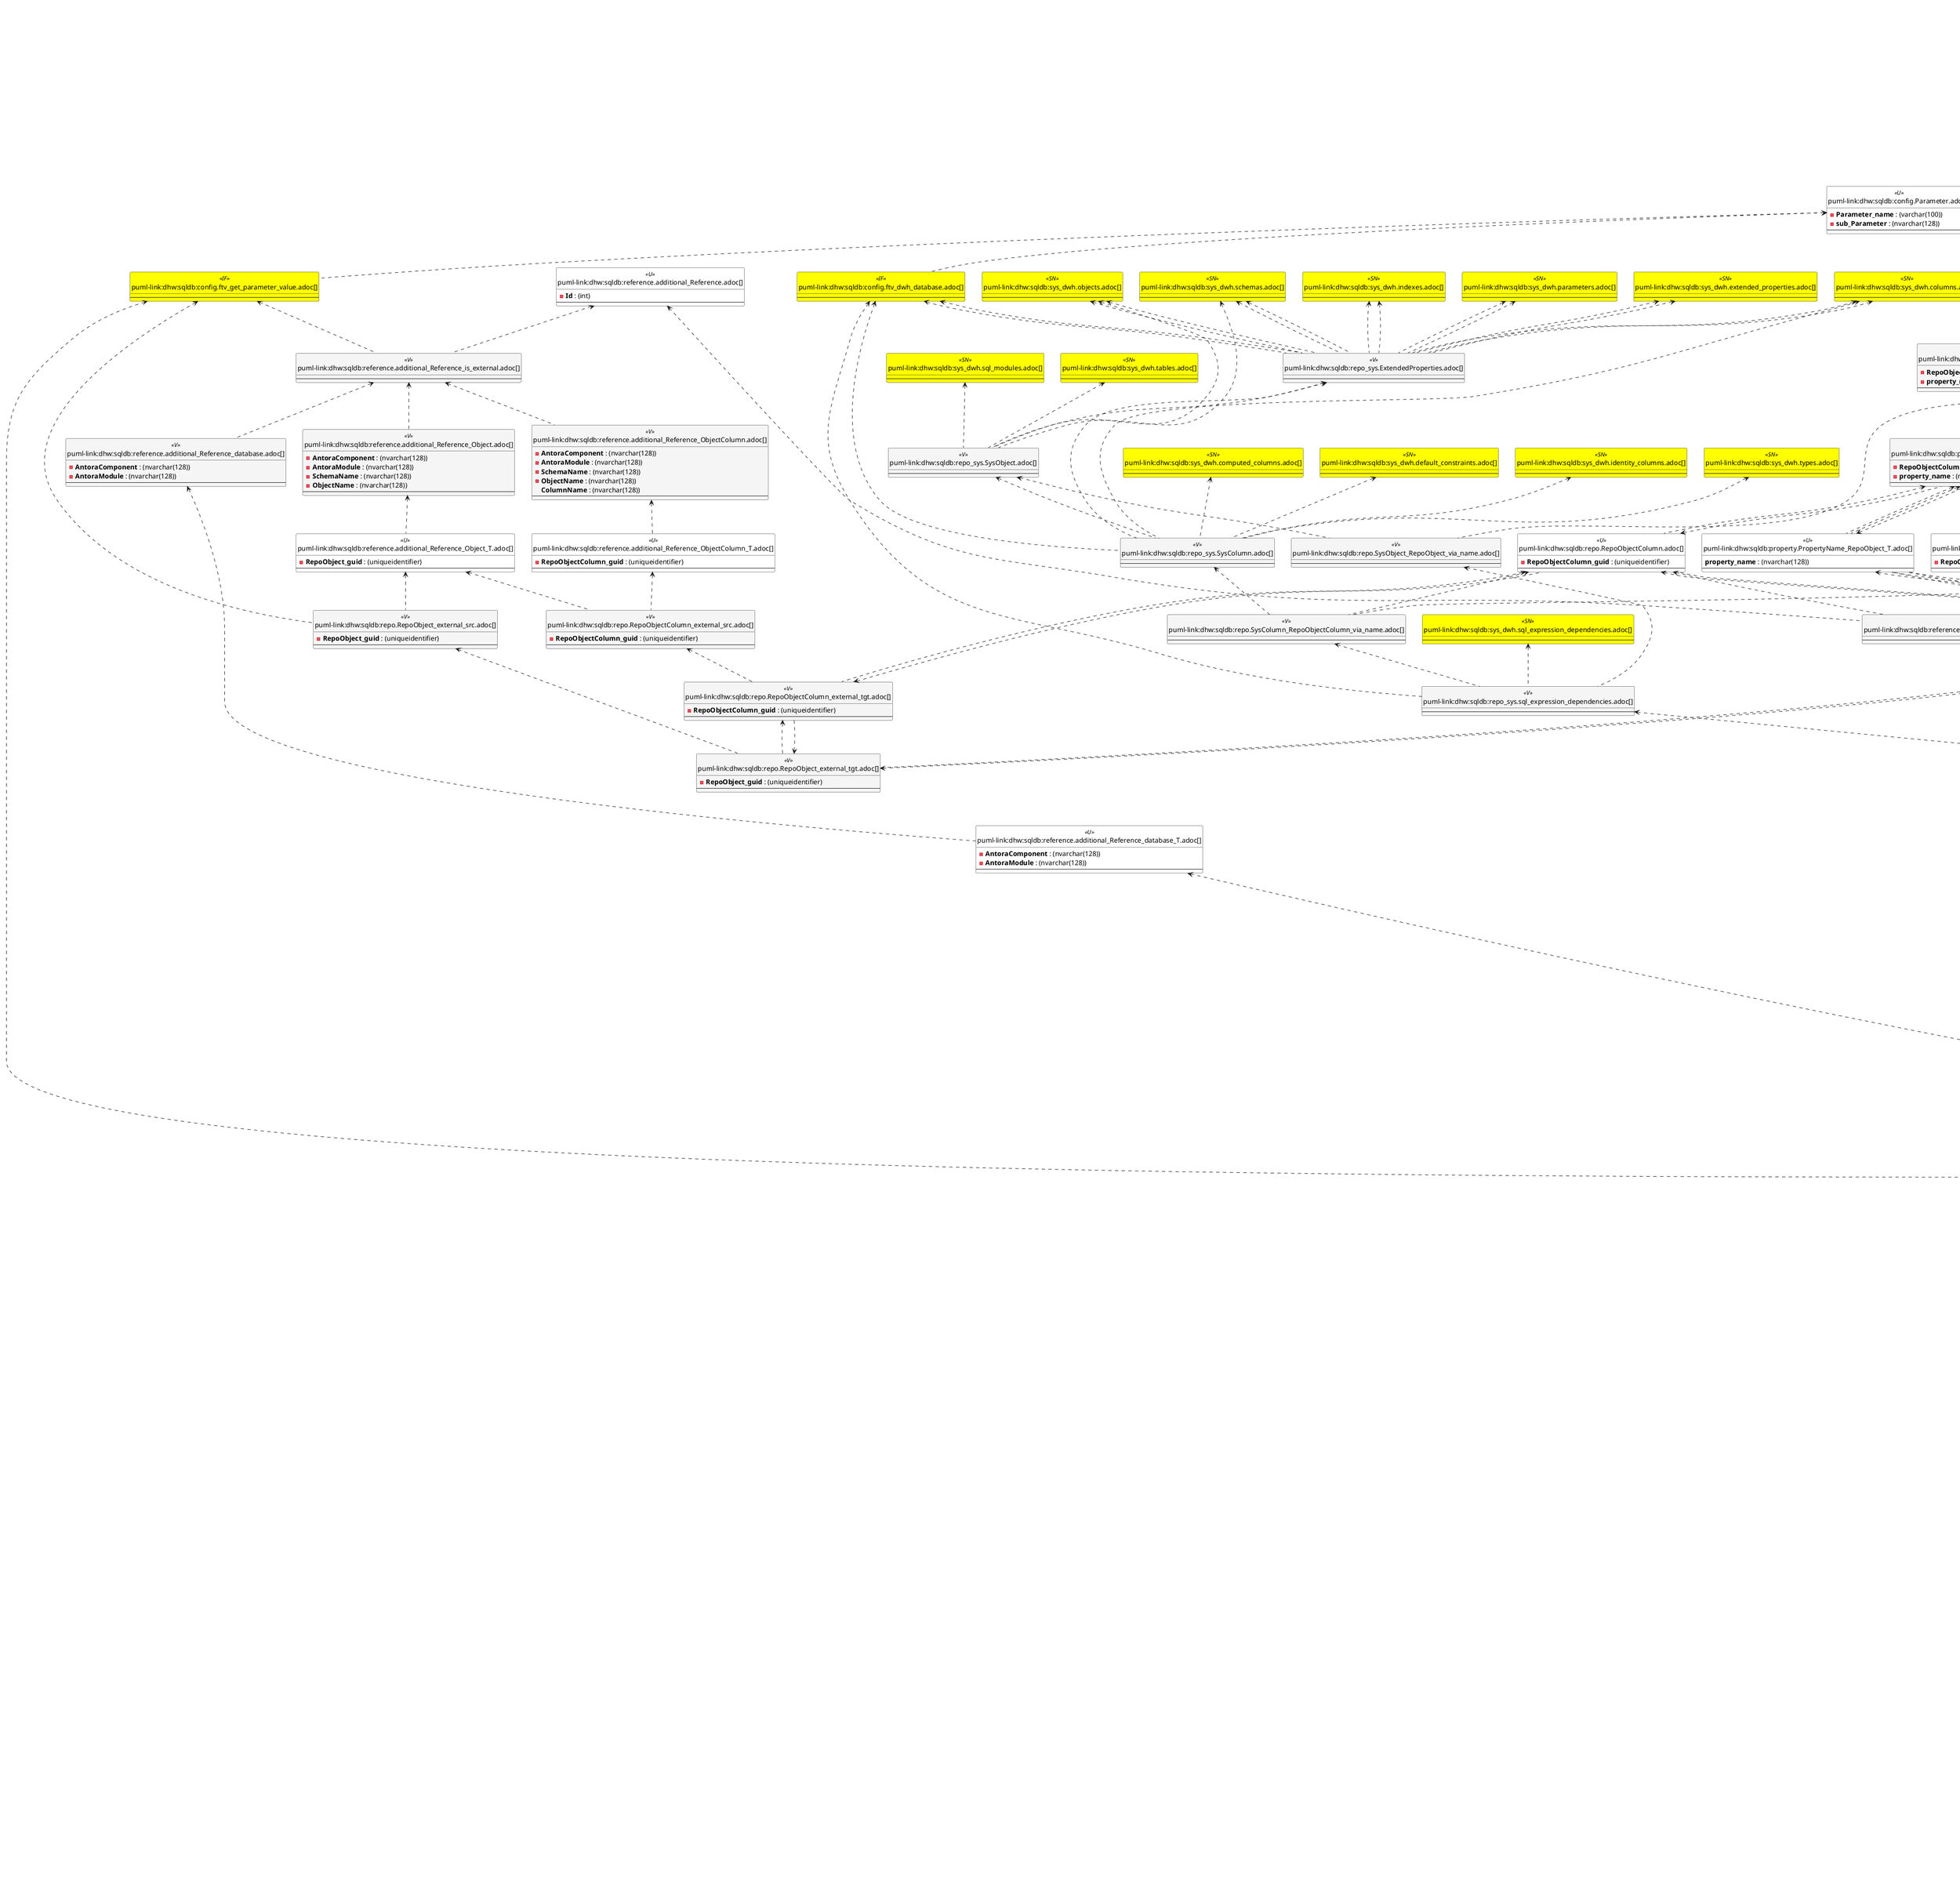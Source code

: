 @startuml
'Left to right direction
top to bottom direction
hide circle
'avoide "." issues:
set namespaceSeparator none


skinparam class {
  BackgroundColor White
  BackgroundColor<<FN>> Yellow
  BackgroundColor<<FS>> Yellow
  BackgroundColor<<FT>> LightGray
  BackgroundColor<<IF>> Yellow
  BackgroundColor<<IS>> Yellow
  BackgroundColor<<P>> Aqua
  BackgroundColor<<PC>> Aqua
  BackgroundColor<<SN>> Yellow
  BackgroundColor<<SO>> SlateBlue
  BackgroundColor<<TF>> LightGray
  BackgroundColor<<TR>> Tomato
  BackgroundColor<<U>> White
  BackgroundColor<<V>> WhiteSmoke
  BackgroundColor<<X>> Aqua
  BackgroundColor<<external>> AliceBlue
}


entity "puml-link:dhw:sqldb:config.ftv_dwh_database.adoc[]" as config.ftv_dwh_database << IF >> {
  --
}

entity "puml-link:dhw:sqldb:config.ftv_get_parameter_value.adoc[]" as config.ftv_get_parameter_value << IF >> {
  --
}

entity "puml-link:dhw:sqldb:config.Parameter.adoc[]" as config.Parameter << U >> {
  - **Parameter_name** : (varchar(100))
  - **sub_Parameter** : (nvarchar(128))
  --
}

entity "puml-link:dhw:sqldb:configT.spt_values.adoc[]" as configT.spt_values << U >> {
  --
}

entity "puml-link:dhw:sqldb:configT.type.adoc[]" as configT.type << V >> {
  **type** : (nvarchar(128))
  --
}

entity "puml-link:dhw:sqldb:property.external_RepoObjectColumnProperty.adoc[]" as property.external_RepoObjectColumnProperty << U >> {
  - **RepoObjectColumn_guid** : (uniqueidentifier)
  - **property_name** : (nvarchar(128))
  --
}

entity "puml-link:dhw:sqldb:property.external_RepoObjectProperty.adoc[]" as property.external_RepoObjectProperty << U >> {
  - **RepoObject_guid** : (uniqueidentifier)
  - **property_name** : (nvarchar(128))
  --
}

entity "puml-link:dhw:sqldb:property.fs_get_RepoObjectProperty_nvarchar.adoc[]" as property.fs_get_RepoObjectProperty_nvarchar << FN >> {
  --
}

entity "puml-link:dhw:sqldb:property.PropertyName_RepoObject.adoc[]" as property.PropertyName_RepoObject << V >> {
  **property_name** : (nvarchar(128))
  --
}

entity "puml-link:dhw:sqldb:property.PropertyName_RepoObject_T.adoc[]" as property.PropertyName_RepoObject_T << U >> {
  **property_name** : (nvarchar(128))
  --
}

entity "puml-link:dhw:sqldb:property.RepoObjectColumnProperty.adoc[]" as property.RepoObjectColumnProperty << U >> {
  - **RepoObjectColumnProperty_id** : (int)
  --
}

entity "puml-link:dhw:sqldb:property.RepoObjectColumnProperty_external_src.adoc[]" as property.RepoObjectColumnProperty_external_src << V >> {
  - **RepoObjectColumn_guid** : (uniqueidentifier)
  - **property_name** : (nvarchar(128))
  --
}

entity "puml-link:dhw:sqldb:property.RepoObjectColumnProperty_external_tgt.adoc[]" as property.RepoObjectColumnProperty_external_tgt << V >> {
  - **RepoObjectColumn_guid** : (uniqueidentifier)
  - **property_name** : (nvarchar(128))
  --
}

entity "puml-link:dhw:sqldb:property.RepoObjectProperty.adoc[]" as property.RepoObjectProperty << U >> {
  - **RepoObjectProperty_id** : (int)
  --
}

entity "puml-link:dhw:sqldb:property.RepoObjectProperty_external_src.adoc[]" as property.RepoObjectProperty_external_src << V >> {
  - **RepoObject_guid** : (uniqueidentifier)
  - **property_name** : (nvarchar(128))
  --
}

entity "puml-link:dhw:sqldb:property.RepoObjectProperty_external_tgt.adoc[]" as property.RepoObjectProperty_external_tgt << V >> {
  - **RepoObject_guid** : (uniqueidentifier)
  - **property_name** : (nvarchar(128))
  --
}

entity "puml-link:dhw:sqldb:reference.additional_Reference.adoc[]" as reference.additional_Reference << U >> {
  - **Id** : (int)
  --
}

entity "puml-link:dhw:sqldb:reference.additional_Reference_database.adoc[]" as reference.additional_Reference_database << V >> {
  - **AntoraComponent** : (nvarchar(128))
  - **AntoraModule** : (nvarchar(128))
  --
}

entity "puml-link:dhw:sqldb:reference.additional_Reference_database_T.adoc[]" as reference.additional_Reference_database_T << U >> {
  - **AntoraComponent** : (nvarchar(128))
  - **AntoraModule** : (nvarchar(128))
  --
}

entity "puml-link:dhw:sqldb:reference.additional_Reference_guid.adoc[]" as reference.additional_Reference_guid << V >> {
  --
}

entity "puml-link:dhw:sqldb:reference.additional_Reference_is_external.adoc[]" as reference.additional_Reference_is_external << V >> {
  --
}

entity "puml-link:dhw:sqldb:reference.additional_Reference_Object.adoc[]" as reference.additional_Reference_Object << V >> {
  - **AntoraComponent** : (nvarchar(128))
  - **AntoraModule** : (nvarchar(128))
  - **SchemaName** : (nvarchar(128))
  - **ObjectName** : (nvarchar(128))
  --
}

entity "puml-link:dhw:sqldb:reference.additional_Reference_Object_T.adoc[]" as reference.additional_Reference_Object_T << U >> {
  - **RepoObject_guid** : (uniqueidentifier)
  --
}

entity "puml-link:dhw:sqldb:reference.additional_Reference_ObjectColumn.adoc[]" as reference.additional_Reference_ObjectColumn << V >> {
  - **AntoraComponent** : (nvarchar(128))
  - **AntoraModule** : (nvarchar(128))
  - **SchemaName** : (nvarchar(128))
  - **ObjectName** : (nvarchar(128))
  **ColumnName** : (nvarchar(128))
  --
}

entity "puml-link:dhw:sqldb:reference.additional_Reference_ObjectColumn_T.adoc[]" as reference.additional_Reference_ObjectColumn_T << U >> {
  - **RepoObjectColumn_guid** : (uniqueidentifier)
  --
}

entity "puml-link:dhw:sqldb:reference.Persistence.adoc[]" as reference.Persistence << V >> {
  --
}

entity "puml-link:dhw:sqldb:reference.RepoObject_QueryPlan.adoc[]" as reference.RepoObject_QueryPlan << U >> {
  - **RepoObject_guid** : (uniqueidentifier)
  --
}

entity "puml-link:dhw:sqldb:reference.RepoObject_reference.adoc[]" as reference.RepoObject_reference << V >> {
  --
}

entity "puml-link:dhw:sqldb:reference.RepoObject_reference_additional.adoc[]" as reference.RepoObject_reference_additional << V >> {
  --
}

entity "puml-link:dhw:sqldb:reference.RepoObject_reference_persistence.adoc[]" as reference.RepoObject_reference_persistence << V >> {
  **referenced_RepoObject_guid** : (uniqueidentifier)
  - **referencing_RepoObject_guid** : (uniqueidentifier)
  --
}

entity "puml-link:dhw:sqldb:reference.RepoObject_reference_persistence_target_as_source.adoc[]" as reference.RepoObject_reference_persistence_target_as_source << V >> {
  --
}

entity "puml-link:dhw:sqldb:reference.RepoObject_reference_SqlExpressionDependencies.adoc[]" as reference.RepoObject_reference_SqlExpressionDependencies << V >> {
  **referenced_RepoObject_guid** : (uniqueidentifier)
  **referencing_RepoObject_guid** : (uniqueidentifier)
  --
}

entity "puml-link:dhw:sqldb:reference.RepoObject_reference_T.adoc[]" as reference.RepoObject_reference_T << U >> {
  **referenced_RepoObject_guid** : (uniqueidentifier)
  **referencing_RepoObject_guid** : (uniqueidentifier)
  --
}

entity "puml-link:dhw:sqldb:reference.RepoObject_reference_union.adoc[]" as reference.RepoObject_reference_union << V >> {
  **referenced_RepoObject_guid** : (uniqueidentifier)
  **referencing_RepoObject_guid** : (uniqueidentifier)
  --
}

entity "puml-link:dhw:sqldb:reference.RepoObject_reference_virtual.adoc[]" as reference.RepoObject_reference_virtual << V >> {
  --
}

entity "puml-link:dhw:sqldb:reference.RepoObject_ReferencedReferencing.adoc[]" as reference.RepoObject_ReferencedReferencing << V >> {
  --
}

entity "puml-link:dhw:sqldb:reference.RepoObject_ReferenceTree.adoc[]" as reference.RepoObject_ReferenceTree << U >> {
  - **RepoObject_guid** : (uniqueidentifier)
  **Referenced_Depth** : (int)
  **Referencing_Depth** : (int)
  - **Referenced_guid** : (uniqueidentifier)
  - **Referencing_guid** : (uniqueidentifier)
  --
}

entity "puml-link:dhw:sqldb:reference.RepoObjectSource_virtual.adoc[]" as reference.RepoObjectSource_virtual << U >> {
  - **RepoObject_guid** : (uniqueidentifier)
  - **Source_RepoObject_guid** : (uniqueidentifier)
  --
}

entity "puml-link:dhw:sqldb:repo.Index_Settings.adoc[]" as repo.Index_Settings << U >> {
  - **index_guid** : (uniqueidentifier)
  --
}

entity "puml-link:dhw:sqldb:repo.RepoObject.adoc[]" as repo.RepoObject << U >> {
  - **RepoObject_guid** : (uniqueidentifier)
  --
}

entity "puml-link:dhw:sqldb:repo.RepoObject_external_src.adoc[]" as repo.RepoObject_external_src << V >> {
  - **RepoObject_guid** : (uniqueidentifier)
  --
}

entity "puml-link:dhw:sqldb:repo.RepoObject_external_tgt.adoc[]" as repo.RepoObject_external_tgt << V >> {
  - **RepoObject_guid** : (uniqueidentifier)
  --
}

entity "puml-link:dhw:sqldb:repo.RepoObject_gross.adoc[]" as repo.RepoObject_gross << V >> {
  --
}

entity "puml-link:dhw:sqldb:repo.RepoObject_persistence.adoc[]" as repo.RepoObject_persistence << U >> {
  - **target_RepoObject_guid** : (uniqueidentifier)
  --
}

entity "puml-link:dhw:sqldb:repo.RepoObject_SSAS_src.adoc[]" as repo.RepoObject_SSAS_src << V >> {
  - **RepoObject_guid** : (uniqueidentifier)
  --
}

entity "puml-link:dhw:sqldb:repo.RepoObject_SSAS_tgt.adoc[]" as repo.RepoObject_SSAS_tgt << V >> {
  - **RepoObject_guid** : (uniqueidentifier)
  --
}

entity "puml-link:dhw:sqldb:repo.RepoObjectColumn.adoc[]" as repo.RepoObjectColumn << U >> {
  - **RepoObjectColumn_guid** : (uniqueidentifier)
  --
}

entity "puml-link:dhw:sqldb:repo.RepoObjectColumn_external_src.adoc[]" as repo.RepoObjectColumn_external_src << V >> {
  - **RepoObjectColumn_guid** : (uniqueidentifier)
  --
}

entity "puml-link:dhw:sqldb:repo.RepoObjectColumn_external_tgt.adoc[]" as repo.RepoObjectColumn_external_tgt << V >> {
  - **RepoObjectColumn_guid** : (uniqueidentifier)
  --
}

entity "puml-link:dhw:sqldb:repo.RepoObjectColumn_SSAS_src.adoc[]" as repo.RepoObjectColumn_SSAS_src << V >> {
  - **RepoObjectColumn_guid** : (uniqueidentifier)
  --
}

entity "puml-link:dhw:sqldb:repo.RepoObjectColumn_SSAS_tgt.adoc[]" as repo.RepoObjectColumn_SSAS_tgt << V >> {
  - **RepoObjectColumn_guid** : (uniqueidentifier)
  --
}

entity "puml-link:dhw:sqldb:repo.RepoSchema.adoc[]" as repo.RepoSchema << U >> {
  - **RepoSchema_guid** : (uniqueidentifier)
  --
}

entity "puml-link:dhw:sqldb:repo.RepoSchema_ssas_src.adoc[]" as repo.RepoSchema_ssas_src << V >> {
  --
}

entity "puml-link:dhw:sqldb:repo.RepoSchema_ssas_tgt.adoc[]" as repo.RepoSchema_ssas_tgt << V >> {
  - **RepoSchema_guid** : (uniqueidentifier)
  --
}

entity "puml-link:dhw:sqldb:repo.SysColumn_RepoObjectColumn_via_name.adoc[]" as repo.SysColumn_RepoObjectColumn_via_name << V >> {
  --
}

entity "puml-link:dhw:sqldb:repo.SysObject_RepoObject_via_name.adoc[]" as repo.SysObject_RepoObject_via_name << V >> {
  --
}

entity "puml-link:dhw:sqldb:repo_sys.ExtendedProperties.adoc[]" as repo_sys.ExtendedProperties << V >> {
  --
}

entity "puml-link:dhw:sqldb:repo_sys.sql_expression_dependencies.adoc[]" as repo_sys.sql_expression_dependencies << V >> {
  --
}

entity "puml-link:dhw:sqldb:repo_sys.SysColumn.adoc[]" as repo_sys.SysColumn << V >> {
  --
}

entity "puml-link:dhw:sqldb:repo_sys.SysObject.adoc[]" as repo_sys.SysObject << V >> {
  --
}

entity "puml-link:dhw:sqldb:ssas.model_json.adoc[]" as ssas.model_json << U >> {
  - **databasename** : (nvarchar(128))
  --
}

entity "puml-link:dhw:sqldb:ssas.model_json_10.adoc[]" as ssas.model_json_10 << V >> {
  --
}

entity "puml-link:dhw:sqldb:ssas.model_json_20.adoc[]" as ssas.model_json_20 << V >> {
  --
}

entity "puml-link:dhw:sqldb:ssas.model_json_201_descriptions_multiline.adoc[]" as ssas.model_json_201_descriptions_multiline << V >> {
  --
}

entity "puml-link:dhw:sqldb:ssas.model_json_2011_descriptions_StrAgg.adoc[]" as ssas.model_json_2011_descriptions_StrAgg << V >> {
  --
}

entity "puml-link:dhw:sqldb:ssas.model_json_31_tables.adoc[]" as ssas.model_json_31_tables << V >> {
  - **databasename** : (nvarchar(128))
  **tables_name** : (nvarchar(128))
  --
}

entity "puml-link:dhw:sqldb:ssas.model_json_31_tables_T.adoc[]" as ssas.model_json_31_tables_T << U >> {
  - **databasename** : (nvarchar(128))
  **tables_name** : (nvarchar(128))
  --
}

entity "puml-link:dhw:sqldb:ssas.model_json_311_tables_columns.adoc[]" as ssas.model_json_311_tables_columns << V >> {
  - **databasename** : (nvarchar(128))
  - **tables_name** : (nvarchar(128))
  **tables_columns_name** : (nvarchar(128))
  --
}

entity "puml-link:dhw:sqldb:ssas.model_json_311_tables_columns_T.adoc[]" as ssas.model_json_311_tables_columns_T << U >> {
  - **databasename** : (nvarchar(128))
  - **tables_name** : (nvarchar(128))
  **tables_columns_name** : (nvarchar(128))
  --
}

entity "puml-link:dhw:sqldb:ssas.model_json_316_tables_descriptions_multiline.adoc[]" as ssas.model_json_316_tables_descriptions_multiline << V >> {
  --
}

entity "puml-link:dhw:sqldb:ssas.model_json_3161_tables_descriptions_StrAgg.adoc[]" as ssas.model_json_3161_tables_descriptions_StrAgg << V >> {
  --
}

entity "puml-link:dhw:sqldb:sys_dwh.columns.adoc[]" as sys_dwh.columns << SN >> {
  --
}

entity "puml-link:dhw:sqldb:sys_dwh.computed_columns.adoc[]" as sys_dwh.computed_columns << SN >> {
  --
}

entity "puml-link:dhw:sqldb:sys_dwh.default_constraints.adoc[]" as sys_dwh.default_constraints << SN >> {
  --
}

entity "puml-link:dhw:sqldb:sys_dwh.extended_properties.adoc[]" as sys_dwh.extended_properties << SN >> {
  --
}

entity "puml-link:dhw:sqldb:sys_dwh.identity_columns.adoc[]" as sys_dwh.identity_columns << SN >> {
  --
}

entity "puml-link:dhw:sqldb:sys_dwh.indexes.adoc[]" as sys_dwh.indexes << SN >> {
  --
}

entity "puml-link:dhw:sqldb:sys_dwh.objects.adoc[]" as sys_dwh.objects << SN >> {
  --
}

entity "puml-link:dhw:sqldb:sys_dwh.parameters.adoc[]" as sys_dwh.parameters << SN >> {
  --
}

entity "puml-link:dhw:sqldb:sys_dwh.schemas.adoc[]" as sys_dwh.schemas << SN >> {
  --
}

entity "puml-link:dhw:sqldb:sys_dwh.sql_expression_dependencies.adoc[]" as sys_dwh.sql_expression_dependencies << SN >> {
  --
}

entity "puml-link:dhw:sqldb:sys_dwh.sql_modules.adoc[]" as sys_dwh.sql_modules << SN >> {
  --
}

entity "puml-link:dhw:sqldb:sys_dwh.tables.adoc[]" as sys_dwh.tables << SN >> {
  --
}

entity "puml-link:dhw:sqldb:sys_dwh.types.adoc[]" as sys_dwh.types << SN >> {
  --
}

entity "puml-link:dhw:sqldb:uspgenerator.GeneratorUsp.adoc[]" as uspgenerator.GeneratorUsp << U >> {
  - **id** : (int)
  --
}

entity "puml-link:dhw:sqldb:workflow.ProcedureDependency.adoc[]" as workflow.ProcedureDependency << U >> {
  - **id** : (int)
  --
}

entity "puml-link:dhw:sqldb:workflow.ProcedureDependency_input_PersistenceDependency.adoc[]" as workflow.ProcedureDependency_input_PersistenceDependency << V >> {
  **referenced_Procedure_RepoObject_guid** : (uniqueidentifier)
  **referencing_Procedure_RepoObject_guid** : (uniqueidentifier)
  --
}

entity "puml-link:dhw:sqldb:workflow.ProcedureDependency_input_PersistenceDependency_S.adoc[]" as workflow.ProcedureDependency_input_PersistenceDependency_S << V >> {
  **referenced_Procedure_RepoObject_guid** : (uniqueidentifier)
  **referencing_Procedure_RepoObject_guid** : (uniqueidentifier)
  --
}

entity "puml-link:dhw:sqldb:workflow.Workflow.adoc[]" as workflow.Workflow << U >> {
  - **id** : (int)
  --
}

entity "puml-link:dhw:sqldb:workflow.Workflow_ProcedureDependency.adoc[]" as workflow.Workflow_ProcedureDependency << V >> {
  --
}

entity "puml-link:dhw:sqldb:workflow.Workflow_ProcedureDependency_T.adoc[]" as workflow.Workflow_ProcedureDependency_T << U >> {
  - **Workflow_id** : (int)
  - **referenced_Procedure_RepoObject_guid** : (uniqueidentifier)
  - **referencing_Procedure_RepoObject_guid** : (uniqueidentifier)
  --
}

entity "puml-link:dhw:sqldb:workflow.Workflow_ProcedureDependency_T_active.adoc[]" as workflow.Workflow_ProcedureDependency_T_active << V >> {
  --
}

entity "puml-link:dhw:sqldb:workflow.Workflow_ProcedureDependency_T_NotInSortorder.adoc[]" as workflow.Workflow_ProcedureDependency_T_NotInSortorder << V >> {
  --
}

entity "puml-link:dhw:sqldb:workflow.Workflow_ProcedureDependency_T_NotInSortorder_check.adoc[]" as workflow.Workflow_ProcedureDependency_T_NotInSortorder_check << V >> {
  --
}

entity "puml-link:dhw:sqldb:workflow.WorkflowStep.adoc[]" as workflow.WorkflowStep << U >> {
  - **id** : (int)
  --
}

entity "puml-link:dhw:sqldb:workflow.WorkflowStep_active.adoc[]" as workflow.WorkflowStep_active << V >> {
  --
}

entity "puml-link:dhw:sqldb:workflow.WorkflowStep_S.adoc[]" as workflow.WorkflowStep_S << V >> {
  - **Workflow_id** : (int)
  **Procedure_RepoObject_guid** : (uniqueidentifier)
  --
}

entity "puml-link:dhw:sqldb:workflow.WorkflowStep_Sortorder.adoc[]" as workflow.WorkflowStep_Sortorder << U >> {
  - **Workflow_id** : (int)
  - **Procedure_RepoObject_guid** : (uniqueidentifier)
  --
}

config.ftv_dwh_database <.. repo_sys.sql_expression_dependencies
config.ftv_dwh_database <.. repo_sys.SysColumn
config.ftv_dwh_database <.. repo_sys.ExtendedProperties
config.ftv_dwh_database <.. repo_sys.ExtendedProperties
config.ftv_get_parameter_value <.. reference.additional_Reference_is_external
config.ftv_get_parameter_value <.. repo.RepoObject_gross
config.ftv_get_parameter_value <.. repo.RepoObject_external_src
config.Parameter <.. property.PropertyName_RepoObject
config.Parameter <.. property.PropertyName_RepoObject
config.Parameter <.. config.ftv_get_parameter_value
config.Parameter <.. config.ftv_dwh_database
configT.spt_values <.. configT.type
configT.type <.. reference.RepoObject_ReferencedReferencing
configT.type <.. repo.RepoObject_gross
property.external_RepoObjectColumnProperty <.. property.RepoObjectColumnProperty_external_src
property.external_RepoObjectProperty <.. property.RepoObjectProperty_external_src
property.fs_get_RepoObjectProperty_nvarchar <.. repo.RepoObject_gross
property.PropertyName_RepoObject <.. property.PropertyName_RepoObject_T
property.PropertyName_RepoObject <.. property.PropertyName_RepoObject_T
property.PropertyName_RepoObject_T <.. property.RepoObjectProperty_external_tgt
property.PropertyName_RepoObject_T <.. property.RepoObjectColumnProperty_external_tgt
property.RepoObjectColumnProperty <.. property.RepoObjectColumnProperty_external_tgt
property.RepoObjectColumnProperty_external_src <.. property.RepoObjectColumnProperty_external_tgt
property.RepoObjectColumnProperty_external_tgt <.. repo.RepoObjectColumn
property.RepoObjectColumnProperty_external_tgt <.. property.RepoObjectColumnProperty
property.RepoObjectColumnProperty_external_tgt <.. repo.RepoObject
property.RepoObjectColumnProperty_external_tgt <.. property.PropertyName_RepoObject_T
property.RepoObjectColumnProperty_external_tgt <.. property.PropertyName_RepoObject_T
property.RepoObjectProperty <.. property.PropertyName_RepoObject
property.RepoObjectProperty <.. property.PropertyName_RepoObject
property.RepoObjectProperty <.. property.RepoObjectProperty_external_tgt
property.RepoObjectProperty <.. property.fs_get_RepoObjectProperty_nvarchar
property.RepoObjectProperty_external_src <.. property.RepoObjectProperty_external_tgt
property.RepoObjectProperty_external_tgt <.. property.RepoObjectProperty
property.RepoObjectProperty_external_tgt <.. repo.RepoObject
property.RepoObjectProperty_external_tgt <.. property.PropertyName_RepoObject_T
property.RepoObjectProperty_external_tgt <.. property.PropertyName_RepoObject_T
reference.additional_Reference <.. reference.additional_Reference_is_external
reference.additional_Reference <.. reference.additional_Reference_guid
reference.additional_Reference_database <.. reference.additional_Reference_database_T
reference.additional_Reference_database_T <.. repo.RepoObject_gross
reference.additional_Reference_guid <.. reference.RepoObject_reference_additional
reference.additional_Reference_is_external <.. reference.additional_Reference_database
reference.additional_Reference_is_external <.. reference.additional_Reference_Object
reference.additional_Reference_is_external <.. reference.additional_Reference_ObjectColumn
reference.additional_Reference_Object <.. reference.additional_Reference_Object_T
reference.additional_Reference_Object_T <.. repo.RepoObjectColumn_external_src
reference.additional_Reference_Object_T <.. repo.RepoObject_external_src
reference.additional_Reference_ObjectColumn <.. reference.additional_Reference_ObjectColumn_T
reference.additional_Reference_ObjectColumn_T <.. repo.RepoObjectColumn_external_src
reference.Persistence <.. workflow.ProcedureDependency_input_PersistenceDependency_S
reference.RepoObject_QueryPlan <.. repo.RepoObject_gross
reference.RepoObject_reference <.. reference.RepoObject_reference_T
reference.RepoObject_reference_additional <.. reference.RepoObject_reference_union
reference.RepoObject_reference_persistence <.. reference.RepoObject_reference_union
reference.RepoObject_reference_persistence_target_as_source <.. reference.RepoObject_reference_union
reference.RepoObject_reference_SqlExpressionDependencies <.. reference.RepoObject_reference_union
reference.RepoObject_reference_SqlExpressionDependencies <.. reference.RepoObject_reference_persistence_target_as_source
reference.RepoObject_reference_T <.. reference.RepoObject_ReferencedReferencing
reference.RepoObject_reference_union <.. reference.RepoObject_reference
reference.RepoObject_reference_virtual <.. reference.RepoObject_reference_union
reference.RepoObject_ReferencedReferencing <.. repo.RepoObject_gross
reference.RepoObject_ReferenceTree <.. reference.Persistence
reference.RepoObjectSource_virtual <.. reference.RepoObject_reference_virtual
repo.Index_Settings <.. repo.RepoObject_gross
repo.RepoObject <.. repo.RepoObject_gross
repo.RepoObject <.. workflow.Workflow_ProcedureDependency_T_NotInSortorder_check
repo.RepoObject <.. repo.RepoObject_SSAS_tgt
repo.RepoObject <.. repo.RepoObject_external_tgt
repo.RepoObject <.. property.RepoObjectProperty_external_tgt
repo.RepoObject <.. property.RepoObjectColumnProperty_external_tgt
repo.RepoObject <.. reference.RepoObject_reference_virtual
repo.RepoObject <.. reference.RepoObject_reference_persistence
repo.RepoObject <.. repo.SysObject_RepoObject_via_name
repo.RepoObject <.. repo.SysColumn_RepoObjectColumn_via_name
repo.RepoObject <.. reference.additional_Reference_guid
repo.RepoObject_external_src <.. repo.RepoObject_external_tgt
repo.RepoObject_external_tgt <.. repo.RepoObject
repo.RepoObject_external_tgt <.. repo.RepoObjectColumn_external_tgt
repo.RepoObject_gross <.. workflow.WorkflowStep_S
repo.RepoObject_gross <.. reference.RepoObject_reference_persistence_target_as_source
repo.RepoObject_gross <.. reference.Persistence
repo.RepoObject_persistence <.. reference.RepoObject_reference_persistence
repo.RepoObject_persistence <.. repo.RepoObject_gross
repo.RepoObject_SSAS_src <.. repo.RepoObject_SSAS_tgt
repo.RepoObject_SSAS_tgt <.. repo.RepoObject
repo.RepoObject_SSAS_tgt <.. repo.RepoObjectColumn_SSAS_tgt
repo.RepoObjectColumn <.. repo.RepoObjectColumn_SSAS_tgt
repo.RepoObjectColumn <.. repo.RepoObjectColumn_external_tgt
repo.RepoObjectColumn <.. property.RepoObjectColumnProperty_external_tgt
repo.RepoObjectColumn <.. reference.additional_Reference_guid
repo.RepoObjectColumn <.. repo.SysColumn_RepoObjectColumn_via_name
repo.RepoObjectColumn_external_src <.. repo.RepoObjectColumn_external_tgt
repo.RepoObjectColumn_external_tgt <.. repo.RepoObject_external_tgt
repo.RepoObjectColumn_external_tgt <.. repo.RepoObjectColumn
repo.RepoObjectColumn_SSAS_src <.. repo.RepoObjectColumn_SSAS_tgt
repo.RepoObjectColumn_SSAS_tgt <.. repo.RepoObjectColumn
repo.RepoObjectColumn_SSAS_tgt <.. repo.RepoObject_SSAS_tgt
repo.RepoSchema <.. repo.RepoObject_SSAS_src
repo.RepoSchema <.. repo.RepoSchema_ssas_tgt
repo.RepoSchema_ssas_src <.. repo.RepoSchema_ssas_tgt
repo.RepoSchema_ssas_tgt <.. repo.RepoSchema
repo.SysColumn_RepoObjectColumn_via_name <.. repo_sys.sql_expression_dependencies
repo.SysObject_RepoObject_via_name <.. repo_sys.sql_expression_dependencies
repo_sys.ExtendedProperties <.. repo_sys.SysColumn
repo_sys.ExtendedProperties <.. repo_sys.SysObject
repo_sys.sql_expression_dependencies <.. reference.RepoObject_reference_SqlExpressionDependencies
repo_sys.SysColumn <.. repo.SysColumn_RepoObjectColumn_via_name
repo_sys.SysObject <.. repo.SysObject_RepoObject_via_name
repo_sys.SysObject <.. repo_sys.SysColumn
ssas.model_json <.. ssas.model_json_10
ssas.model_json_10 <.. ssas.model_json_20
ssas.model_json_20 <.. repo.RepoSchema_ssas_src
ssas.model_json_20 <.. ssas.model_json_31_tables
ssas.model_json_20 <.. ssas.model_json_201_descriptions_multiline
ssas.model_json_201_descriptions_multiline <.. ssas.model_json_2011_descriptions_StrAgg
ssas.model_json_2011_descriptions_StrAgg <.. repo.RepoSchema_ssas_src
ssas.model_json_31_tables <.. ssas.model_json_31_tables_T
ssas.model_json_31_tables_T <.. ssas.model_json_311_tables_columns
ssas.model_json_31_tables_T <.. repo.RepoObject_gross
ssas.model_json_31_tables_T <.. repo.RepoObject_SSAS_src
ssas.model_json_31_tables_T <.. ssas.model_json_316_tables_descriptions_multiline
ssas.model_json_311_tables_columns <.. ssas.model_json_311_tables_columns_T
ssas.model_json_311_tables_columns_T <.. repo.RepoObjectColumn_SSAS_src
ssas.model_json_316_tables_descriptions_multiline <.. ssas.model_json_3161_tables_descriptions_StrAgg
ssas.model_json_3161_tables_descriptions_StrAgg <.. repo.RepoObject_gross
sys_dwh.columns <.. repo_sys.SysColumn
sys_dwh.columns <.. repo_sys.ExtendedProperties
sys_dwh.columns <.. repo_sys.ExtendedProperties
sys_dwh.computed_columns <.. repo_sys.SysColumn
sys_dwh.default_constraints <.. repo_sys.SysColumn
sys_dwh.extended_properties <.. repo_sys.ExtendedProperties
sys_dwh.extended_properties <.. repo_sys.ExtendedProperties
sys_dwh.identity_columns <.. repo_sys.SysColumn
sys_dwh.indexes <.. repo_sys.ExtendedProperties
sys_dwh.indexes <.. repo_sys.ExtendedProperties
sys_dwh.objects <.. repo_sys.ExtendedProperties
sys_dwh.objects <.. repo_sys.ExtendedProperties
sys_dwh.objects <.. repo_sys.SysObject
sys_dwh.parameters <.. repo_sys.ExtendedProperties
sys_dwh.parameters <.. repo_sys.ExtendedProperties
sys_dwh.schemas <.. repo_sys.ExtendedProperties
sys_dwh.schemas <.. repo_sys.ExtendedProperties
sys_dwh.schemas <.. repo_sys.SysObject
sys_dwh.sql_expression_dependencies <.. repo_sys.sql_expression_dependencies
sys_dwh.sql_modules <.. repo_sys.SysObject
sys_dwh.tables <.. repo_sys.SysObject
sys_dwh.types <.. repo_sys.SysColumn
uspgenerator.GeneratorUsp <.. repo.RepoObject_gross
workflow.ProcedureDependency <.. workflow.ProcedureDependency_input_PersistenceDependency
workflow.ProcedureDependency <.. workflow.Workflow_ProcedureDependency
workflow.ProcedureDependency_input_PersistenceDependency <.. workflow.ProcedureDependency
workflow.ProcedureDependency_input_PersistenceDependency_S <.. workflow.ProcedureDependency_input_PersistenceDependency
workflow.Workflow <.. workflow.WorkflowStep_S
workflow.Workflow <.. workflow.Workflow_ProcedureDependency
workflow.Workflow <.. workflow.WorkflowStep_active
workflow.Workflow_ProcedureDependency <.. workflow.Workflow_ProcedureDependency_T
workflow.Workflow_ProcedureDependency_T <.. workflow.Workflow_ProcedureDependency_T_active
workflow.Workflow_ProcedureDependency_T_active <.. workflow.Workflow_ProcedureDependency_T_NotInSortorder
workflow.Workflow_ProcedureDependency_T_NotInSortorder <.. workflow.Workflow_ProcedureDependency_T_NotInSortorder_check
workflow.WorkflowStep <.. workflow.WorkflowStep_active
workflow.WorkflowStep_active <.. workflow.Workflow_ProcedureDependency
workflow.WorkflowStep_active <.. workflow.Workflow_ProcedureDependency_T_active
workflow.WorkflowStep_S <.. workflow.WorkflowStep
workflow.WorkflowStep_Sortorder <.. workflow.Workflow_ProcedureDependency_T_NotInSortorder
@enduml

